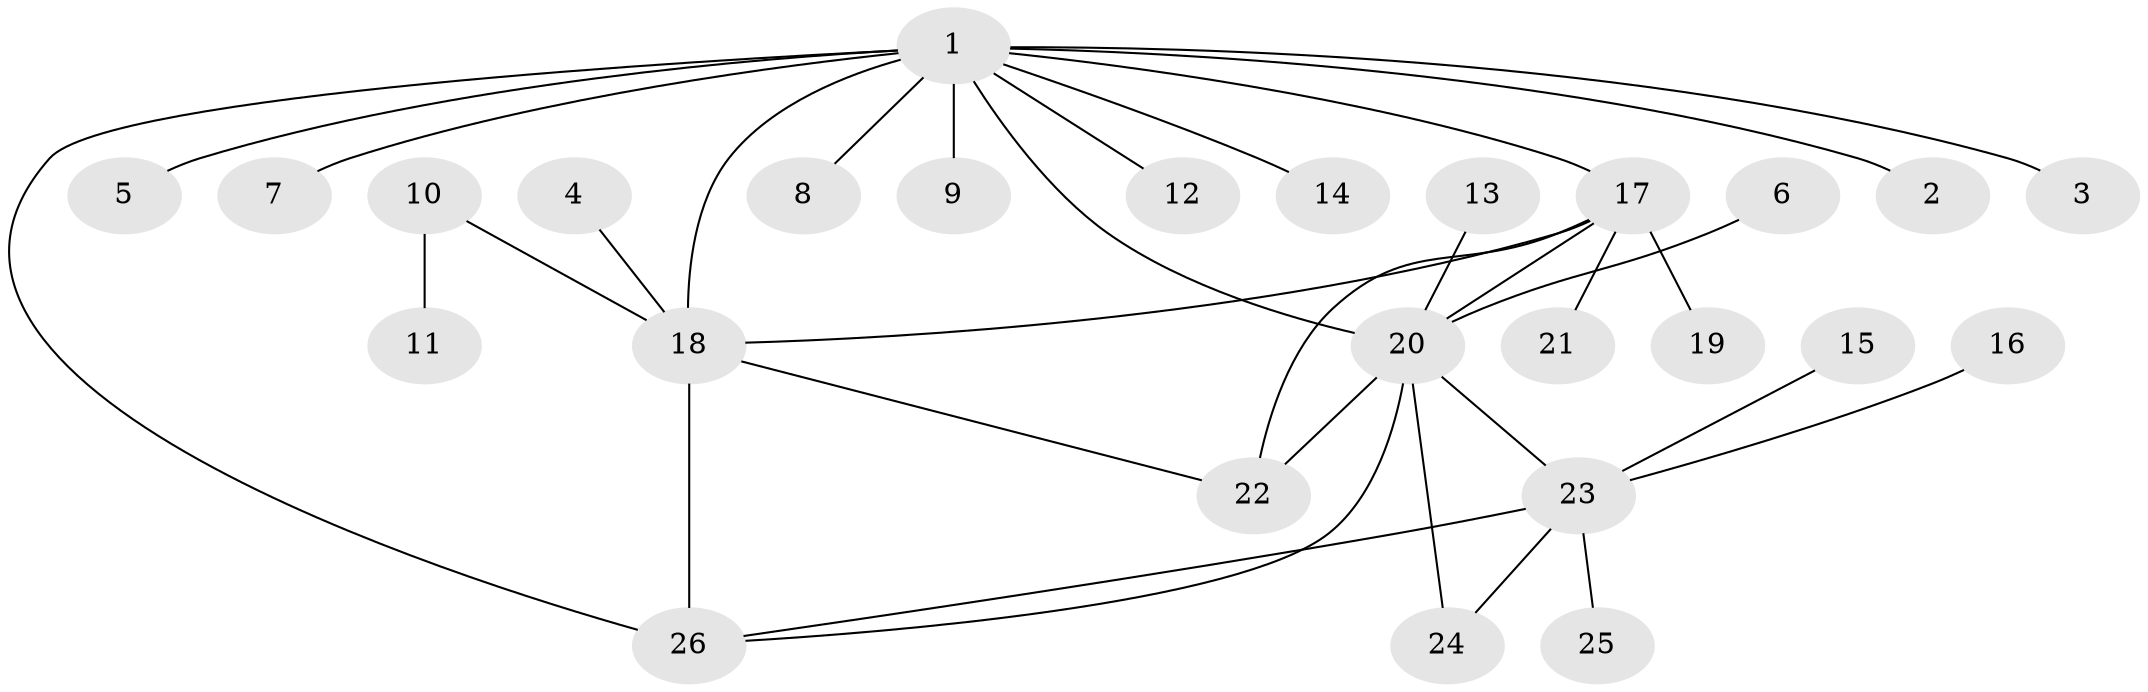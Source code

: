 // original degree distribution, {6: 0.020833333333333332, 8: 0.020833333333333332, 7: 0.0625, 4: 0.08333333333333333, 10: 0.020833333333333332, 3: 0.041666666666666664, 5: 0.020833333333333332, 2: 0.1875, 1: 0.5416666666666666}
// Generated by graph-tools (version 1.1) at 2025/26/03/09/25 03:26:42]
// undirected, 26 vertices, 33 edges
graph export_dot {
graph [start="1"]
  node [color=gray90,style=filled];
  1;
  2;
  3;
  4;
  5;
  6;
  7;
  8;
  9;
  10;
  11;
  12;
  13;
  14;
  15;
  16;
  17;
  18;
  19;
  20;
  21;
  22;
  23;
  24;
  25;
  26;
  1 -- 2 [weight=1.0];
  1 -- 3 [weight=1.0];
  1 -- 5 [weight=1.0];
  1 -- 7 [weight=1.0];
  1 -- 8 [weight=1.0];
  1 -- 9 [weight=1.0];
  1 -- 12 [weight=1.0];
  1 -- 14 [weight=2.0];
  1 -- 17 [weight=1.0];
  1 -- 18 [weight=2.0];
  1 -- 20 [weight=1.0];
  1 -- 26 [weight=2.0];
  4 -- 18 [weight=1.0];
  6 -- 20 [weight=1.0];
  10 -- 11 [weight=1.0];
  10 -- 18 [weight=1.0];
  13 -- 20 [weight=1.0];
  15 -- 23 [weight=1.0];
  16 -- 23 [weight=1.0];
  17 -- 18 [weight=1.0];
  17 -- 19 [weight=1.0];
  17 -- 20 [weight=1.0];
  17 -- 21 [weight=1.0];
  17 -- 22 [weight=1.0];
  18 -- 22 [weight=1.0];
  18 -- 26 [weight=1.0];
  20 -- 22 [weight=1.0];
  20 -- 23 [weight=1.0];
  20 -- 24 [weight=1.0];
  20 -- 26 [weight=1.0];
  23 -- 24 [weight=1.0];
  23 -- 25 [weight=1.0];
  23 -- 26 [weight=1.0];
}
